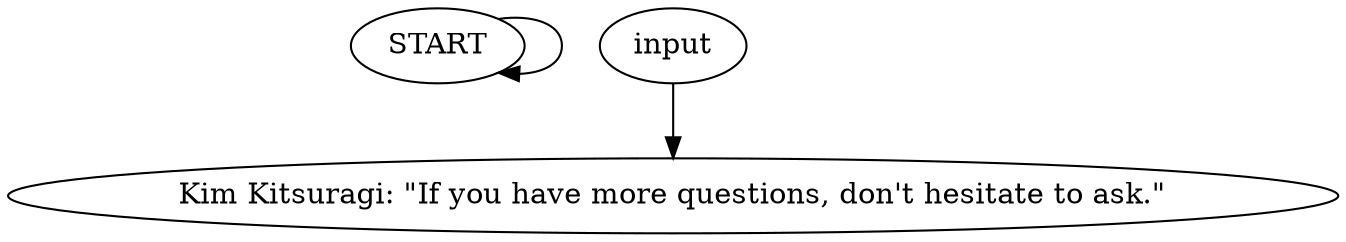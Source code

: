 # WHIRLING / Kim barks
# Kim tells you he has a menu for questions after he's in the team.
# ==================================================
digraph G {
	  0 [label="START"];
	  1 [label="input"];
	  2 [label="Kim Kitsuragi: \"If you have more questions, don't hesitate to ask.\""];
	  0 -> 0
	  1 -> 2
}

